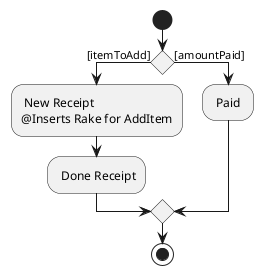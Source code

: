 @startuml
start

if () then ([itemToAdd])
    : New Receipt
    @Inserts Rake for AddItem;
    : Done Receipt;
    else ([amountPaid])
    : Paid ;
endif

stop
@enduml
